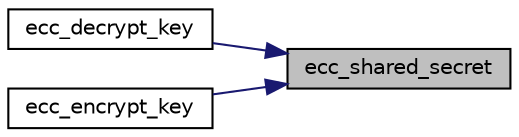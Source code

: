 digraph "ecc_shared_secret"
{
 // LATEX_PDF_SIZE
  edge [fontname="Helvetica",fontsize="10",labelfontname="Helvetica",labelfontsize="10"];
  node [fontname="Helvetica",fontsize="10",shape=record];
  rankdir="RL";
  Node6 [label="ecc_shared_secret",height=0.2,width=0.4,color="black", fillcolor="grey75", style="filled", fontcolor="black",tooltip="Create an ECC shared secret between two keys."];
  Node6 -> Node7 [dir="back",color="midnightblue",fontsize="10",style="solid",fontname="Helvetica"];
  Node7 [label="ecc_decrypt_key",height=0.2,width=0.4,color="black", fillcolor="white", style="filled",URL="$ecc__decrypt__key_8c.html#adfbc21632ec24dad838fa0700154a57d",tooltip="Decrypt an ECC encrypted key."];
  Node6 -> Node8 [dir="back",color="midnightblue",fontsize="10",style="solid",fontname="Helvetica"];
  Node8 [label="ecc_encrypt_key",height=0.2,width=0.4,color="black", fillcolor="white", style="filled",URL="$ecc__encrypt__key_8c.html#a16164f1e295b1c88e6b81a9ece26cd70",tooltip="Encrypt a symmetric key with ECC."];
}
